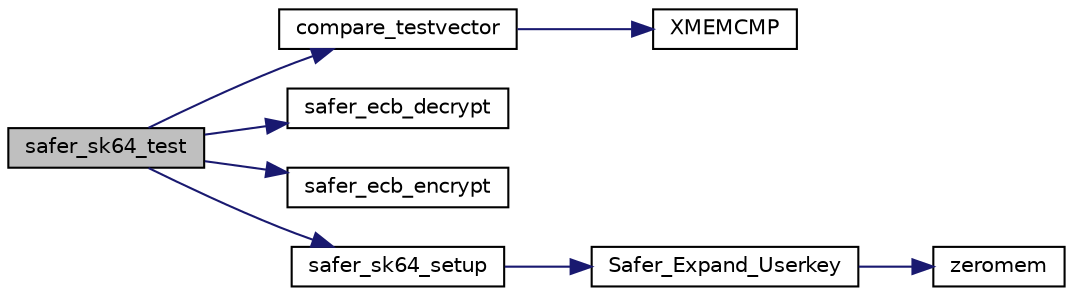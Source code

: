 digraph "safer_sk64_test"
{
 // LATEX_PDF_SIZE
  edge [fontname="Helvetica",fontsize="10",labelfontname="Helvetica",labelfontsize="10"];
  node [fontname="Helvetica",fontsize="10",shape=record];
  rankdir="LR";
  Node63 [label="safer_sk64_test",height=0.2,width=0.4,color="black", fillcolor="grey75", style="filled", fontcolor="black",tooltip=" "];
  Node63 -> Node64 [color="midnightblue",fontsize="10",style="solid"];
  Node64 [label="compare_testvector",height=0.2,width=0.4,color="black", fillcolor="white", style="filled",URL="$tomcrypt__misc_8h.html#a7764a7f27897c6182335752df00b5f8e",tooltip="Compare two test-vectors."];
  Node64 -> Node65 [color="midnightblue",fontsize="10",style="solid"];
  Node65 [label="XMEMCMP",height=0.2,width=0.4,color="black", fillcolor="white", style="filled",URL="$tomcrypt__cfg_8h.html#a372b974ec0ac07abcd55297554fe540f",tooltip=" "];
  Node63 -> Node66 [color="midnightblue",fontsize="10",style="solid"];
  Node66 [label="safer_ecb_decrypt",height=0.2,width=0.4,color="black", fillcolor="white", style="filled",URL="$safer_8c.html#adf7a5075158f65bdd0fea61c67ded1d7",tooltip=" "];
  Node63 -> Node67 [color="midnightblue",fontsize="10",style="solid"];
  Node67 [label="safer_ecb_encrypt",height=0.2,width=0.4,color="black", fillcolor="white", style="filled",URL="$safer_8c.html#ad9c37edc3b75ec76494ae72f0f46d1ca",tooltip=" "];
  Node63 -> Node68 [color="midnightblue",fontsize="10",style="solid"];
  Node68 [label="safer_sk64_setup",height=0.2,width=0.4,color="black", fillcolor="white", style="filled",URL="$safer_8c.html#a4de4e3591e15db0254e9957e939a77dc",tooltip=" "];
  Node68 -> Node69 [color="midnightblue",fontsize="10",style="solid"];
  Node69 [label="Safer_Expand_Userkey",height=0.2,width=0.4,color="black", fillcolor="white", style="filled",URL="$safer_8c.html#a098e5a50fc26c3eec876458f84eeca97",tooltip=" "];
  Node69 -> Node70 [color="midnightblue",fontsize="10",style="solid"];
  Node70 [label="zeromem",height=0.2,width=0.4,color="black", fillcolor="white", style="filled",URL="$tomcrypt__misc_8h.html#a63b6e188713790263bfd3612fe8b398f",tooltip="Zero a block of memory."];
}
